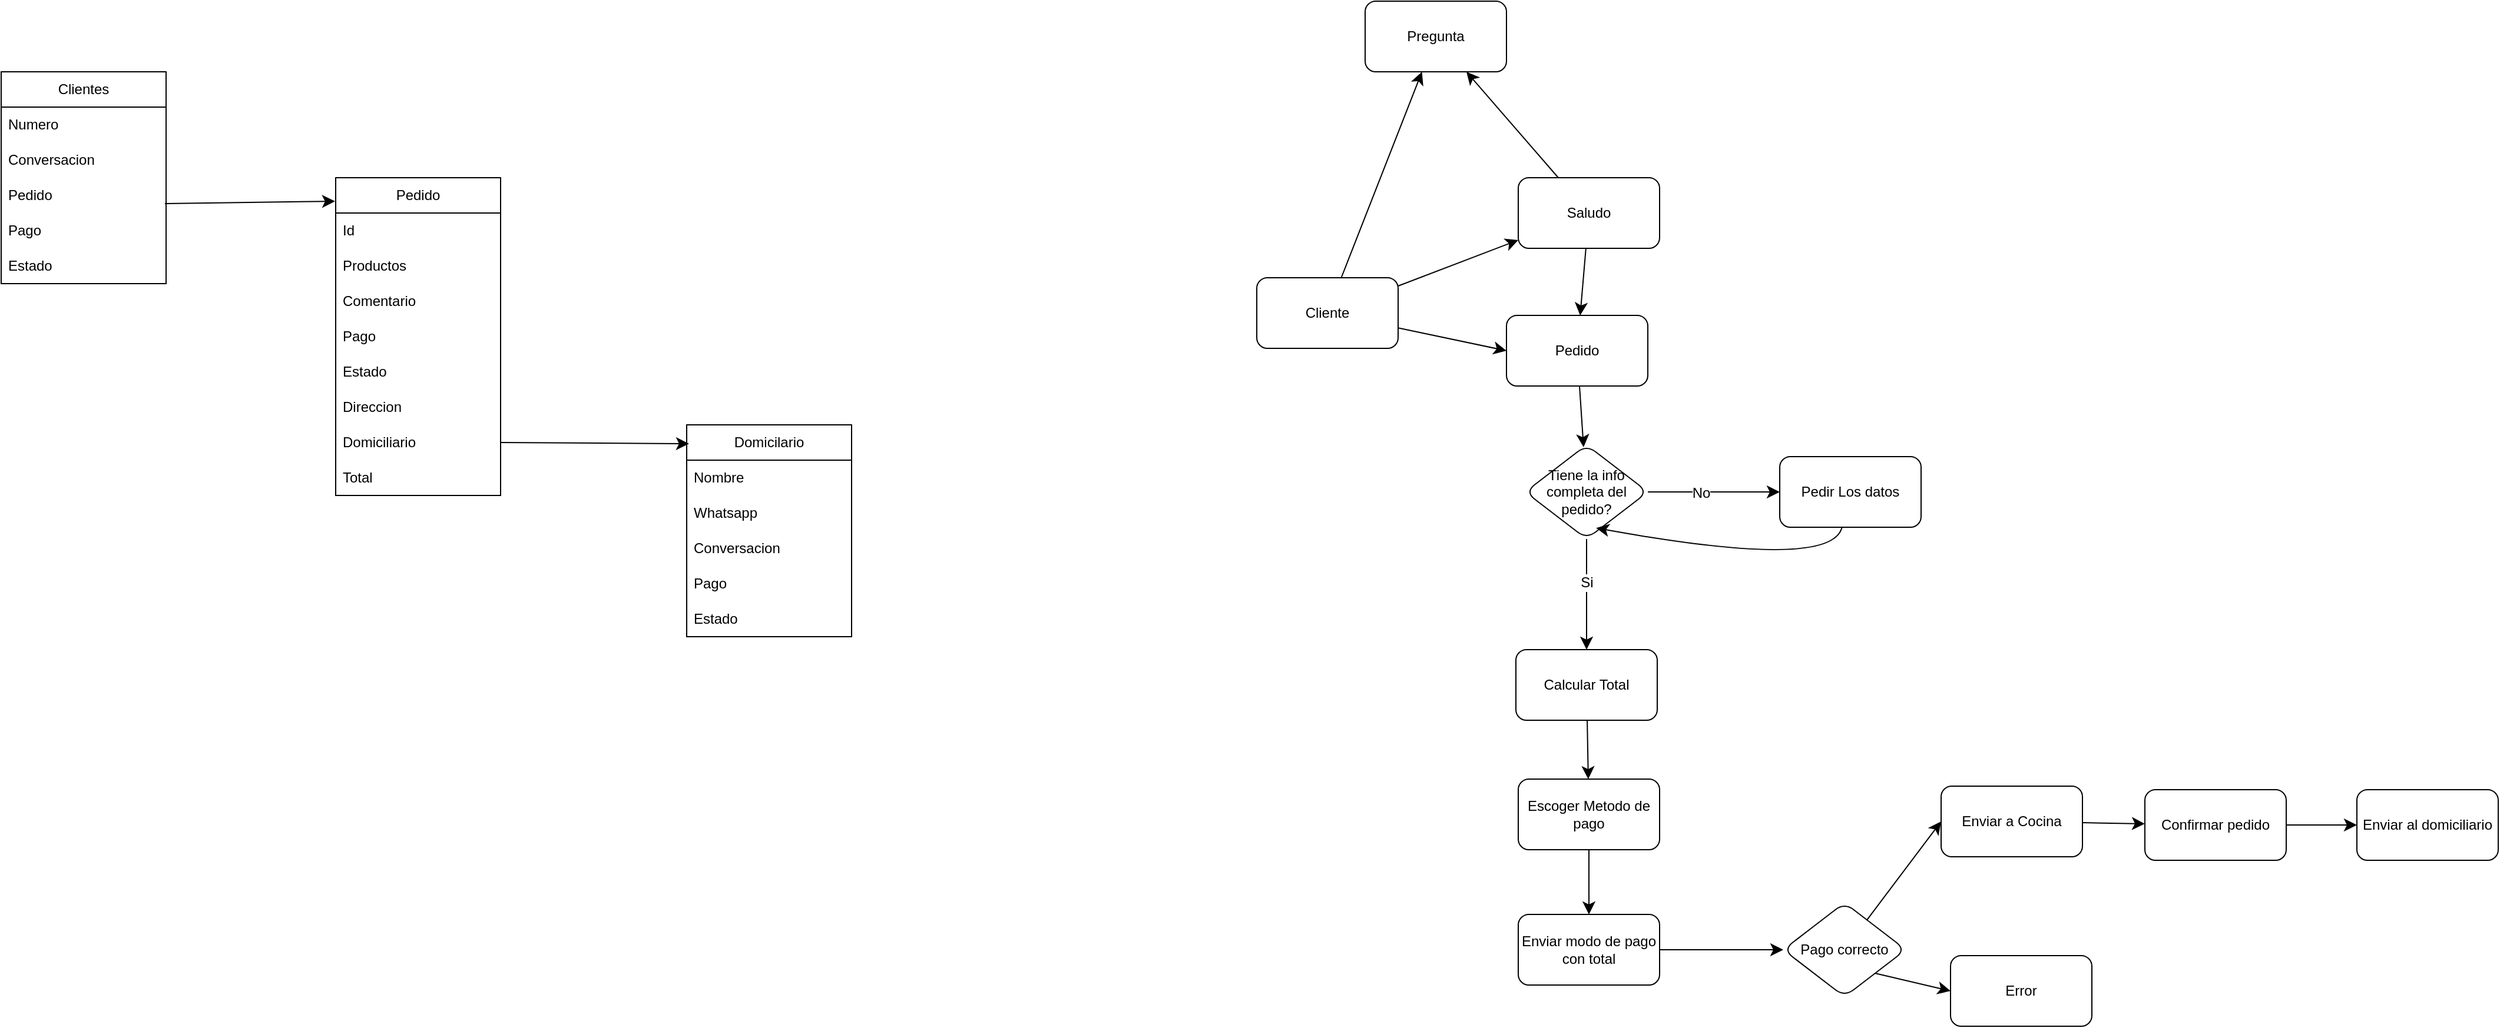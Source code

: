 <mxfile version="25.0.3">
  <diagram name="Página-1" id="192jTI-AJkEi8P_PW2te">
    <mxGraphModel dx="2426" dy="1093" grid="0" gridSize="10" guides="1" tooltips="1" connect="1" arrows="1" fold="1" page="0" pageScale="1" pageWidth="827" pageHeight="1169" math="0" shadow="0">
      <root>
        <mxCell id="0" />
        <mxCell id="1" parent="0" />
        <mxCell id="D9OjnX64qDdhUDEdyKDI-2" value="Clientes" style="swimlane;fontStyle=0;childLayout=stackLayout;horizontal=1;startSize=30;horizontalStack=0;resizeParent=1;resizeParentMax=0;resizeLast=0;collapsible=1;marginBottom=0;whiteSpace=wrap;html=1;" vertex="1" parent="1">
          <mxGeometry x="-1168" y="-314" width="140" height="180" as="geometry" />
        </mxCell>
        <mxCell id="D9OjnX64qDdhUDEdyKDI-3" value="Numero" style="text;strokeColor=none;fillColor=none;align=left;verticalAlign=middle;spacingLeft=4;spacingRight=4;overflow=hidden;points=[[0,0.5],[1,0.5]];portConstraint=eastwest;rotatable=0;whiteSpace=wrap;html=1;" vertex="1" parent="D9OjnX64qDdhUDEdyKDI-2">
          <mxGeometry y="30" width="140" height="30" as="geometry" />
        </mxCell>
        <mxCell id="D9OjnX64qDdhUDEdyKDI-4" value="Conversacion" style="text;strokeColor=none;fillColor=none;align=left;verticalAlign=middle;spacingLeft=4;spacingRight=4;overflow=hidden;points=[[0,0.5],[1,0.5]];portConstraint=eastwest;rotatable=0;whiteSpace=wrap;html=1;" vertex="1" parent="D9OjnX64qDdhUDEdyKDI-2">
          <mxGeometry y="60" width="140" height="30" as="geometry" />
        </mxCell>
        <mxCell id="D9OjnX64qDdhUDEdyKDI-6" value="Pedido" style="text;strokeColor=none;fillColor=none;align=left;verticalAlign=middle;spacingLeft=4;spacingRight=4;overflow=hidden;points=[[0,0.5],[1,0.5]];portConstraint=eastwest;rotatable=0;whiteSpace=wrap;html=1;" vertex="1" parent="D9OjnX64qDdhUDEdyKDI-2">
          <mxGeometry y="90" width="140" height="30" as="geometry" />
        </mxCell>
        <mxCell id="D9OjnX64qDdhUDEdyKDI-7" value="Pago" style="text;strokeColor=none;fillColor=none;align=left;verticalAlign=middle;spacingLeft=4;spacingRight=4;overflow=hidden;points=[[0,0.5],[1,0.5]];portConstraint=eastwest;rotatable=0;whiteSpace=wrap;html=1;" vertex="1" parent="D9OjnX64qDdhUDEdyKDI-2">
          <mxGeometry y="120" width="140" height="30" as="geometry" />
        </mxCell>
        <mxCell id="D9OjnX64qDdhUDEdyKDI-5" value="Estado" style="text;strokeColor=none;fillColor=none;align=left;verticalAlign=middle;spacingLeft=4;spacingRight=4;overflow=hidden;points=[[0,0.5],[1,0.5]];portConstraint=eastwest;rotatable=0;whiteSpace=wrap;html=1;" vertex="1" parent="D9OjnX64qDdhUDEdyKDI-2">
          <mxGeometry y="150" width="140" height="30" as="geometry" />
        </mxCell>
        <mxCell id="D9OjnX64qDdhUDEdyKDI-8" value="Domicilario" style="swimlane;fontStyle=0;childLayout=stackLayout;horizontal=1;startSize=30;horizontalStack=0;resizeParent=1;resizeParentMax=0;resizeLast=0;collapsible=1;marginBottom=0;whiteSpace=wrap;html=1;" vertex="1" parent="1">
          <mxGeometry x="-586" y="-14" width="140" height="180" as="geometry" />
        </mxCell>
        <mxCell id="D9OjnX64qDdhUDEdyKDI-9" value="Nombre" style="text;strokeColor=none;fillColor=none;align=left;verticalAlign=middle;spacingLeft=4;spacingRight=4;overflow=hidden;points=[[0,0.5],[1,0.5]];portConstraint=eastwest;rotatable=0;whiteSpace=wrap;html=1;" vertex="1" parent="D9OjnX64qDdhUDEdyKDI-8">
          <mxGeometry y="30" width="140" height="30" as="geometry" />
        </mxCell>
        <mxCell id="D9OjnX64qDdhUDEdyKDI-10" value="Whatsapp" style="text;strokeColor=none;fillColor=none;align=left;verticalAlign=middle;spacingLeft=4;spacingRight=4;overflow=hidden;points=[[0,0.5],[1,0.5]];portConstraint=eastwest;rotatable=0;whiteSpace=wrap;html=1;" vertex="1" parent="D9OjnX64qDdhUDEdyKDI-8">
          <mxGeometry y="60" width="140" height="30" as="geometry" />
        </mxCell>
        <mxCell id="D9OjnX64qDdhUDEdyKDI-11" value="Conversacion" style="text;strokeColor=none;fillColor=none;align=left;verticalAlign=middle;spacingLeft=4;spacingRight=4;overflow=hidden;points=[[0,0.5],[1,0.5]];portConstraint=eastwest;rotatable=0;whiteSpace=wrap;html=1;" vertex="1" parent="D9OjnX64qDdhUDEdyKDI-8">
          <mxGeometry y="90" width="140" height="30" as="geometry" />
        </mxCell>
        <mxCell id="D9OjnX64qDdhUDEdyKDI-12" value="Pago" style="text;strokeColor=none;fillColor=none;align=left;verticalAlign=middle;spacingLeft=4;spacingRight=4;overflow=hidden;points=[[0,0.5],[1,0.5]];portConstraint=eastwest;rotatable=0;whiteSpace=wrap;html=1;" vertex="1" parent="D9OjnX64qDdhUDEdyKDI-8">
          <mxGeometry y="120" width="140" height="30" as="geometry" />
        </mxCell>
        <mxCell id="D9OjnX64qDdhUDEdyKDI-13" value="Estado" style="text;strokeColor=none;fillColor=none;align=left;verticalAlign=middle;spacingLeft=4;spacingRight=4;overflow=hidden;points=[[0,0.5],[1,0.5]];portConstraint=eastwest;rotatable=0;whiteSpace=wrap;html=1;" vertex="1" parent="D9OjnX64qDdhUDEdyKDI-8">
          <mxGeometry y="150" width="140" height="30" as="geometry" />
        </mxCell>
        <mxCell id="D9OjnX64qDdhUDEdyKDI-14" value="Pedido" style="swimlane;fontStyle=0;childLayout=stackLayout;horizontal=1;startSize=30;horizontalStack=0;resizeParent=1;resizeParentMax=0;resizeLast=0;collapsible=1;marginBottom=0;whiteSpace=wrap;html=1;" vertex="1" parent="1">
          <mxGeometry x="-884" y="-224" width="140" height="270" as="geometry" />
        </mxCell>
        <mxCell id="D9OjnX64qDdhUDEdyKDI-15" value="Id" style="text;strokeColor=none;fillColor=none;align=left;verticalAlign=middle;spacingLeft=4;spacingRight=4;overflow=hidden;points=[[0,0.5],[1,0.5]];portConstraint=eastwest;rotatable=0;whiteSpace=wrap;html=1;" vertex="1" parent="D9OjnX64qDdhUDEdyKDI-14">
          <mxGeometry y="30" width="140" height="30" as="geometry" />
        </mxCell>
        <mxCell id="D9OjnX64qDdhUDEdyKDI-16" value="Productos" style="text;strokeColor=none;fillColor=none;align=left;verticalAlign=middle;spacingLeft=4;spacingRight=4;overflow=hidden;points=[[0,0.5],[1,0.5]];portConstraint=eastwest;rotatable=0;whiteSpace=wrap;html=1;" vertex="1" parent="D9OjnX64qDdhUDEdyKDI-14">
          <mxGeometry y="60" width="140" height="30" as="geometry" />
        </mxCell>
        <mxCell id="D9OjnX64qDdhUDEdyKDI-17" value="Comentario" style="text;strokeColor=none;fillColor=none;align=left;verticalAlign=middle;spacingLeft=4;spacingRight=4;overflow=hidden;points=[[0,0.5],[1,0.5]];portConstraint=eastwest;rotatable=0;whiteSpace=wrap;html=1;" vertex="1" parent="D9OjnX64qDdhUDEdyKDI-14">
          <mxGeometry y="90" width="140" height="30" as="geometry" />
        </mxCell>
        <mxCell id="D9OjnX64qDdhUDEdyKDI-18" value="Pago" style="text;strokeColor=none;fillColor=none;align=left;verticalAlign=middle;spacingLeft=4;spacingRight=4;overflow=hidden;points=[[0,0.5],[1,0.5]];portConstraint=eastwest;rotatable=0;whiteSpace=wrap;html=1;" vertex="1" parent="D9OjnX64qDdhUDEdyKDI-14">
          <mxGeometry y="120" width="140" height="30" as="geometry" />
        </mxCell>
        <mxCell id="D9OjnX64qDdhUDEdyKDI-20" value="Estado" style="text;strokeColor=none;fillColor=none;align=left;verticalAlign=middle;spacingLeft=4;spacingRight=4;overflow=hidden;points=[[0,0.5],[1,0.5]];portConstraint=eastwest;rotatable=0;whiteSpace=wrap;html=1;" vertex="1" parent="D9OjnX64qDdhUDEdyKDI-14">
          <mxGeometry y="150" width="140" height="30" as="geometry" />
        </mxCell>
        <mxCell id="D9OjnX64qDdhUDEdyKDI-21" value="Direccion" style="text;strokeColor=none;fillColor=none;align=left;verticalAlign=middle;spacingLeft=4;spacingRight=4;overflow=hidden;points=[[0,0.5],[1,0.5]];portConstraint=eastwest;rotatable=0;whiteSpace=wrap;html=1;" vertex="1" parent="D9OjnX64qDdhUDEdyKDI-14">
          <mxGeometry y="180" width="140" height="30" as="geometry" />
        </mxCell>
        <mxCell id="D9OjnX64qDdhUDEdyKDI-22" value="Domiciliario" style="text;strokeColor=none;fillColor=none;align=left;verticalAlign=middle;spacingLeft=4;spacingRight=4;overflow=hidden;points=[[0,0.5],[1,0.5]];portConstraint=eastwest;rotatable=0;whiteSpace=wrap;html=1;" vertex="1" parent="D9OjnX64qDdhUDEdyKDI-14">
          <mxGeometry y="210" width="140" height="30" as="geometry" />
        </mxCell>
        <mxCell id="D9OjnX64qDdhUDEdyKDI-19" value="Total" style="text;strokeColor=none;fillColor=none;align=left;verticalAlign=middle;spacingLeft=4;spacingRight=4;overflow=hidden;points=[[0,0.5],[1,0.5]];portConstraint=eastwest;rotatable=0;whiteSpace=wrap;html=1;" vertex="1" parent="D9OjnX64qDdhUDEdyKDI-14">
          <mxGeometry y="240" width="140" height="30" as="geometry" />
        </mxCell>
        <mxCell id="D9OjnX64qDdhUDEdyKDI-23" style="edgeStyle=none;curved=1;rounded=0;orthogonalLoop=1;jettySize=auto;html=1;entryX=-0.004;entryY=0.074;entryDx=0;entryDy=0;entryPerimeter=0;fontSize=12;startSize=8;endSize=8;exitX=0.993;exitY=0.733;exitDx=0;exitDy=0;exitPerimeter=0;" edge="1" parent="1" source="D9OjnX64qDdhUDEdyKDI-6" target="D9OjnX64qDdhUDEdyKDI-14">
          <mxGeometry relative="1" as="geometry" />
        </mxCell>
        <mxCell id="D9OjnX64qDdhUDEdyKDI-24" style="edgeStyle=none;curved=1;rounded=0;orthogonalLoop=1;jettySize=auto;html=1;entryX=0.014;entryY=0.089;entryDx=0;entryDy=0;entryPerimeter=0;fontSize=12;startSize=8;endSize=8;exitX=1;exitY=0.5;exitDx=0;exitDy=0;" edge="1" parent="1" source="D9OjnX64qDdhUDEdyKDI-22" target="D9OjnX64qDdhUDEdyKDI-8">
          <mxGeometry relative="1" as="geometry" />
        </mxCell>
        <mxCell id="D9OjnX64qDdhUDEdyKDI-28" value="" style="edgeStyle=none;curved=1;rounded=0;orthogonalLoop=1;jettySize=auto;html=1;fontSize=12;startSize=8;endSize=8;" edge="1" parent="1" source="D9OjnX64qDdhUDEdyKDI-26" target="D9OjnX64qDdhUDEdyKDI-27">
          <mxGeometry relative="1" as="geometry" />
        </mxCell>
        <mxCell id="D9OjnX64qDdhUDEdyKDI-31" style="edgeStyle=none;curved=1;rounded=0;orthogonalLoop=1;jettySize=auto;html=1;entryX=0;entryY=0.5;entryDx=0;entryDy=0;fontSize=12;startSize=8;endSize=8;" edge="1" parent="1" source="D9OjnX64qDdhUDEdyKDI-26" target="D9OjnX64qDdhUDEdyKDI-29">
          <mxGeometry relative="1" as="geometry" />
        </mxCell>
        <mxCell id="D9OjnX64qDdhUDEdyKDI-26" value="Cliente" style="rounded=1;whiteSpace=wrap;html=1;" vertex="1" parent="1">
          <mxGeometry x="-102" y="-139" width="120" height="60" as="geometry" />
        </mxCell>
        <mxCell id="D9OjnX64qDdhUDEdyKDI-34" value="" style="edgeStyle=none;curved=1;rounded=0;orthogonalLoop=1;jettySize=auto;html=1;fontSize=12;startSize=8;endSize=8;" edge="1" parent="1" source="D9OjnX64qDdhUDEdyKDI-27" target="D9OjnX64qDdhUDEdyKDI-30">
          <mxGeometry relative="1" as="geometry">
            <mxPoint x="350" y="-251.25" as="targetPoint" />
          </mxGeometry>
        </mxCell>
        <mxCell id="D9OjnX64qDdhUDEdyKDI-36" style="edgeStyle=none;curved=1;rounded=0;orthogonalLoop=1;jettySize=auto;html=1;fontSize=12;startSize=8;endSize=8;" edge="1" parent="1" source="D9OjnX64qDdhUDEdyKDI-27" target="D9OjnX64qDdhUDEdyKDI-29">
          <mxGeometry relative="1" as="geometry">
            <mxPoint x="350" y="-189" as="targetPoint" />
          </mxGeometry>
        </mxCell>
        <mxCell id="D9OjnX64qDdhUDEdyKDI-27" value="Saludo" style="rounded=1;whiteSpace=wrap;html=1;" vertex="1" parent="1">
          <mxGeometry x="120" y="-224" width="120" height="60" as="geometry" />
        </mxCell>
        <mxCell id="D9OjnX64qDdhUDEdyKDI-38" value="" style="edgeStyle=none;curved=1;rounded=0;orthogonalLoop=1;jettySize=auto;html=1;fontSize=12;startSize=8;endSize=8;" edge="1" parent="1" source="D9OjnX64qDdhUDEdyKDI-29" target="D9OjnX64qDdhUDEdyKDI-37">
          <mxGeometry relative="1" as="geometry" />
        </mxCell>
        <mxCell id="D9OjnX64qDdhUDEdyKDI-29" value="Pedido" style="rounded=1;whiteSpace=wrap;html=1;" vertex="1" parent="1">
          <mxGeometry x="110" y="-107" width="120" height="60" as="geometry" />
        </mxCell>
        <mxCell id="D9OjnX64qDdhUDEdyKDI-30" value="Pregunta" style="rounded=1;whiteSpace=wrap;html=1;" vertex="1" parent="1">
          <mxGeometry x="-10" y="-374" width="120" height="60" as="geometry" />
        </mxCell>
        <mxCell id="D9OjnX64qDdhUDEdyKDI-32" style="edgeStyle=none;curved=0;rounded=0;orthogonalLoop=1;jettySize=auto;html=1;fontSize=12;startSize=8;endSize=8;strokeColor=default;" edge="1" parent="1" source="D9OjnX64qDdhUDEdyKDI-26" target="D9OjnX64qDdhUDEdyKDI-30">
          <mxGeometry relative="1" as="geometry" />
        </mxCell>
        <mxCell id="D9OjnX64qDdhUDEdyKDI-40" value="" style="edgeStyle=none;curved=1;rounded=0;orthogonalLoop=1;jettySize=auto;html=1;fontSize=12;startSize=8;endSize=8;" edge="1" parent="1" source="D9OjnX64qDdhUDEdyKDI-37" target="D9OjnX64qDdhUDEdyKDI-39">
          <mxGeometry relative="1" as="geometry" />
        </mxCell>
        <mxCell id="D9OjnX64qDdhUDEdyKDI-41" value="No" style="edgeLabel;html=1;align=center;verticalAlign=middle;resizable=0;points=[];fontSize=12;" vertex="1" connectable="0" parent="D9OjnX64qDdhUDEdyKDI-40">
          <mxGeometry x="-0.203" y="-1" relative="1" as="geometry">
            <mxPoint as="offset" />
          </mxGeometry>
        </mxCell>
        <mxCell id="D9OjnX64qDdhUDEdyKDI-44" value="" style="edgeStyle=none;curved=1;rounded=0;orthogonalLoop=1;jettySize=auto;html=1;fontSize=12;startSize=8;endSize=8;" edge="1" parent="1" source="D9OjnX64qDdhUDEdyKDI-37" target="D9OjnX64qDdhUDEdyKDI-43">
          <mxGeometry relative="1" as="geometry" />
        </mxCell>
        <mxCell id="D9OjnX64qDdhUDEdyKDI-45" value="Si" style="edgeLabel;html=1;align=center;verticalAlign=middle;resizable=0;points=[];fontSize=12;" vertex="1" connectable="0" parent="D9OjnX64qDdhUDEdyKDI-44">
          <mxGeometry x="-0.216" relative="1" as="geometry">
            <mxPoint as="offset" />
          </mxGeometry>
        </mxCell>
        <mxCell id="D9OjnX64qDdhUDEdyKDI-37" value="Tiene la info completa del pedido?" style="rhombus;whiteSpace=wrap;html=1;rounded=1;" vertex="1" parent="1">
          <mxGeometry x="126" y="3" width="104" height="80" as="geometry" />
        </mxCell>
        <mxCell id="D9OjnX64qDdhUDEdyKDI-39" value="Pedir Los datos" style="whiteSpace=wrap;html=1;rounded=1;" vertex="1" parent="1">
          <mxGeometry x="342" y="13" width="120" height="60" as="geometry" />
        </mxCell>
        <mxCell id="D9OjnX64qDdhUDEdyKDI-42" style="edgeStyle=none;curved=1;rounded=0;orthogonalLoop=1;jettySize=auto;html=1;entryX=0.578;entryY=0.883;entryDx=0;entryDy=0;entryPerimeter=0;fontSize=12;startSize=8;endSize=8;" edge="1" parent="1" source="D9OjnX64qDdhUDEdyKDI-39" target="D9OjnX64qDdhUDEdyKDI-37">
          <mxGeometry relative="1" as="geometry">
            <Array as="points">
              <mxPoint x="386" y="110" />
            </Array>
          </mxGeometry>
        </mxCell>
        <mxCell id="D9OjnX64qDdhUDEdyKDI-47" value="" style="edgeStyle=none;curved=1;rounded=0;orthogonalLoop=1;jettySize=auto;html=1;fontSize=12;startSize=8;endSize=8;" edge="1" parent="1" source="D9OjnX64qDdhUDEdyKDI-43" target="D9OjnX64qDdhUDEdyKDI-46">
          <mxGeometry relative="1" as="geometry" />
        </mxCell>
        <mxCell id="D9OjnX64qDdhUDEdyKDI-43" value="Calcular Total" style="whiteSpace=wrap;html=1;rounded=1;" vertex="1" parent="1">
          <mxGeometry x="118" y="177" width="120" height="60" as="geometry" />
        </mxCell>
        <mxCell id="D9OjnX64qDdhUDEdyKDI-49" value="" style="edgeStyle=none;curved=1;rounded=0;orthogonalLoop=1;jettySize=auto;html=1;fontSize=12;startSize=8;endSize=8;" edge="1" parent="1" source="D9OjnX64qDdhUDEdyKDI-46" target="D9OjnX64qDdhUDEdyKDI-48">
          <mxGeometry relative="1" as="geometry" />
        </mxCell>
        <mxCell id="D9OjnX64qDdhUDEdyKDI-46" value="Escoger Metodo de pago" style="whiteSpace=wrap;html=1;rounded=1;" vertex="1" parent="1">
          <mxGeometry x="120" y="287" width="120" height="60" as="geometry" />
        </mxCell>
        <mxCell id="D9OjnX64qDdhUDEdyKDI-51" style="edgeStyle=none;curved=1;rounded=0;orthogonalLoop=1;jettySize=auto;html=1;fontSize=12;startSize=8;endSize=8;" edge="1" parent="1" source="D9OjnX64qDdhUDEdyKDI-48" target="D9OjnX64qDdhUDEdyKDI-50">
          <mxGeometry relative="1" as="geometry" />
        </mxCell>
        <mxCell id="D9OjnX64qDdhUDEdyKDI-48" value="Enviar modo de pago con total" style="whiteSpace=wrap;html=1;rounded=1;" vertex="1" parent="1">
          <mxGeometry x="120" y="402" width="120" height="60" as="geometry" />
        </mxCell>
        <mxCell id="D9OjnX64qDdhUDEdyKDI-53" value="" style="edgeStyle=none;curved=1;rounded=0;orthogonalLoop=1;jettySize=auto;html=1;fontSize=12;startSize=8;endSize=8;entryX=0;entryY=0.5;entryDx=0;entryDy=0;" edge="1" parent="1" source="D9OjnX64qDdhUDEdyKDI-50" target="D9OjnX64qDdhUDEdyKDI-52">
          <mxGeometry relative="1" as="geometry" />
        </mxCell>
        <mxCell id="D9OjnX64qDdhUDEdyKDI-55" style="edgeStyle=none;curved=1;rounded=0;orthogonalLoop=1;jettySize=auto;html=1;exitX=1;exitY=1;exitDx=0;exitDy=0;entryX=0;entryY=0.5;entryDx=0;entryDy=0;fontSize=12;startSize=8;endSize=8;" edge="1" parent="1" source="D9OjnX64qDdhUDEdyKDI-50" target="D9OjnX64qDdhUDEdyKDI-54">
          <mxGeometry relative="1" as="geometry" />
        </mxCell>
        <mxCell id="D9OjnX64qDdhUDEdyKDI-50" value="Pago correcto" style="rhombus;whiteSpace=wrap;html=1;rounded=1;" vertex="1" parent="1">
          <mxGeometry x="345" y="392" width="104" height="80" as="geometry" />
        </mxCell>
        <mxCell id="D9OjnX64qDdhUDEdyKDI-57" value="" style="edgeStyle=none;curved=1;rounded=0;orthogonalLoop=1;jettySize=auto;html=1;fontSize=12;startSize=8;endSize=8;" edge="1" parent="1" source="D9OjnX64qDdhUDEdyKDI-52" target="D9OjnX64qDdhUDEdyKDI-56">
          <mxGeometry relative="1" as="geometry" />
        </mxCell>
        <mxCell id="D9OjnX64qDdhUDEdyKDI-52" value="Enviar a Cocina" style="whiteSpace=wrap;html=1;rounded=1;" vertex="1" parent="1">
          <mxGeometry x="479" y="293" width="120" height="60" as="geometry" />
        </mxCell>
        <mxCell id="D9OjnX64qDdhUDEdyKDI-54" value="Error" style="whiteSpace=wrap;html=1;rounded=1;" vertex="1" parent="1">
          <mxGeometry x="487" y="437" width="120" height="60" as="geometry" />
        </mxCell>
        <mxCell id="D9OjnX64qDdhUDEdyKDI-59" value="" style="edgeStyle=none;curved=1;rounded=0;orthogonalLoop=1;jettySize=auto;html=1;fontSize=12;startSize=8;endSize=8;" edge="1" parent="1" source="D9OjnX64qDdhUDEdyKDI-56" target="D9OjnX64qDdhUDEdyKDI-58">
          <mxGeometry relative="1" as="geometry" />
        </mxCell>
        <mxCell id="D9OjnX64qDdhUDEdyKDI-56" value="Confirmar pedido" style="whiteSpace=wrap;html=1;rounded=1;" vertex="1" parent="1">
          <mxGeometry x="652" y="296" width="120" height="60" as="geometry" />
        </mxCell>
        <mxCell id="D9OjnX64qDdhUDEdyKDI-58" value="Enviar al domiciliario" style="whiteSpace=wrap;html=1;rounded=1;" vertex="1" parent="1">
          <mxGeometry x="832" y="296" width="120" height="60" as="geometry" />
        </mxCell>
      </root>
    </mxGraphModel>
  </diagram>
</mxfile>
